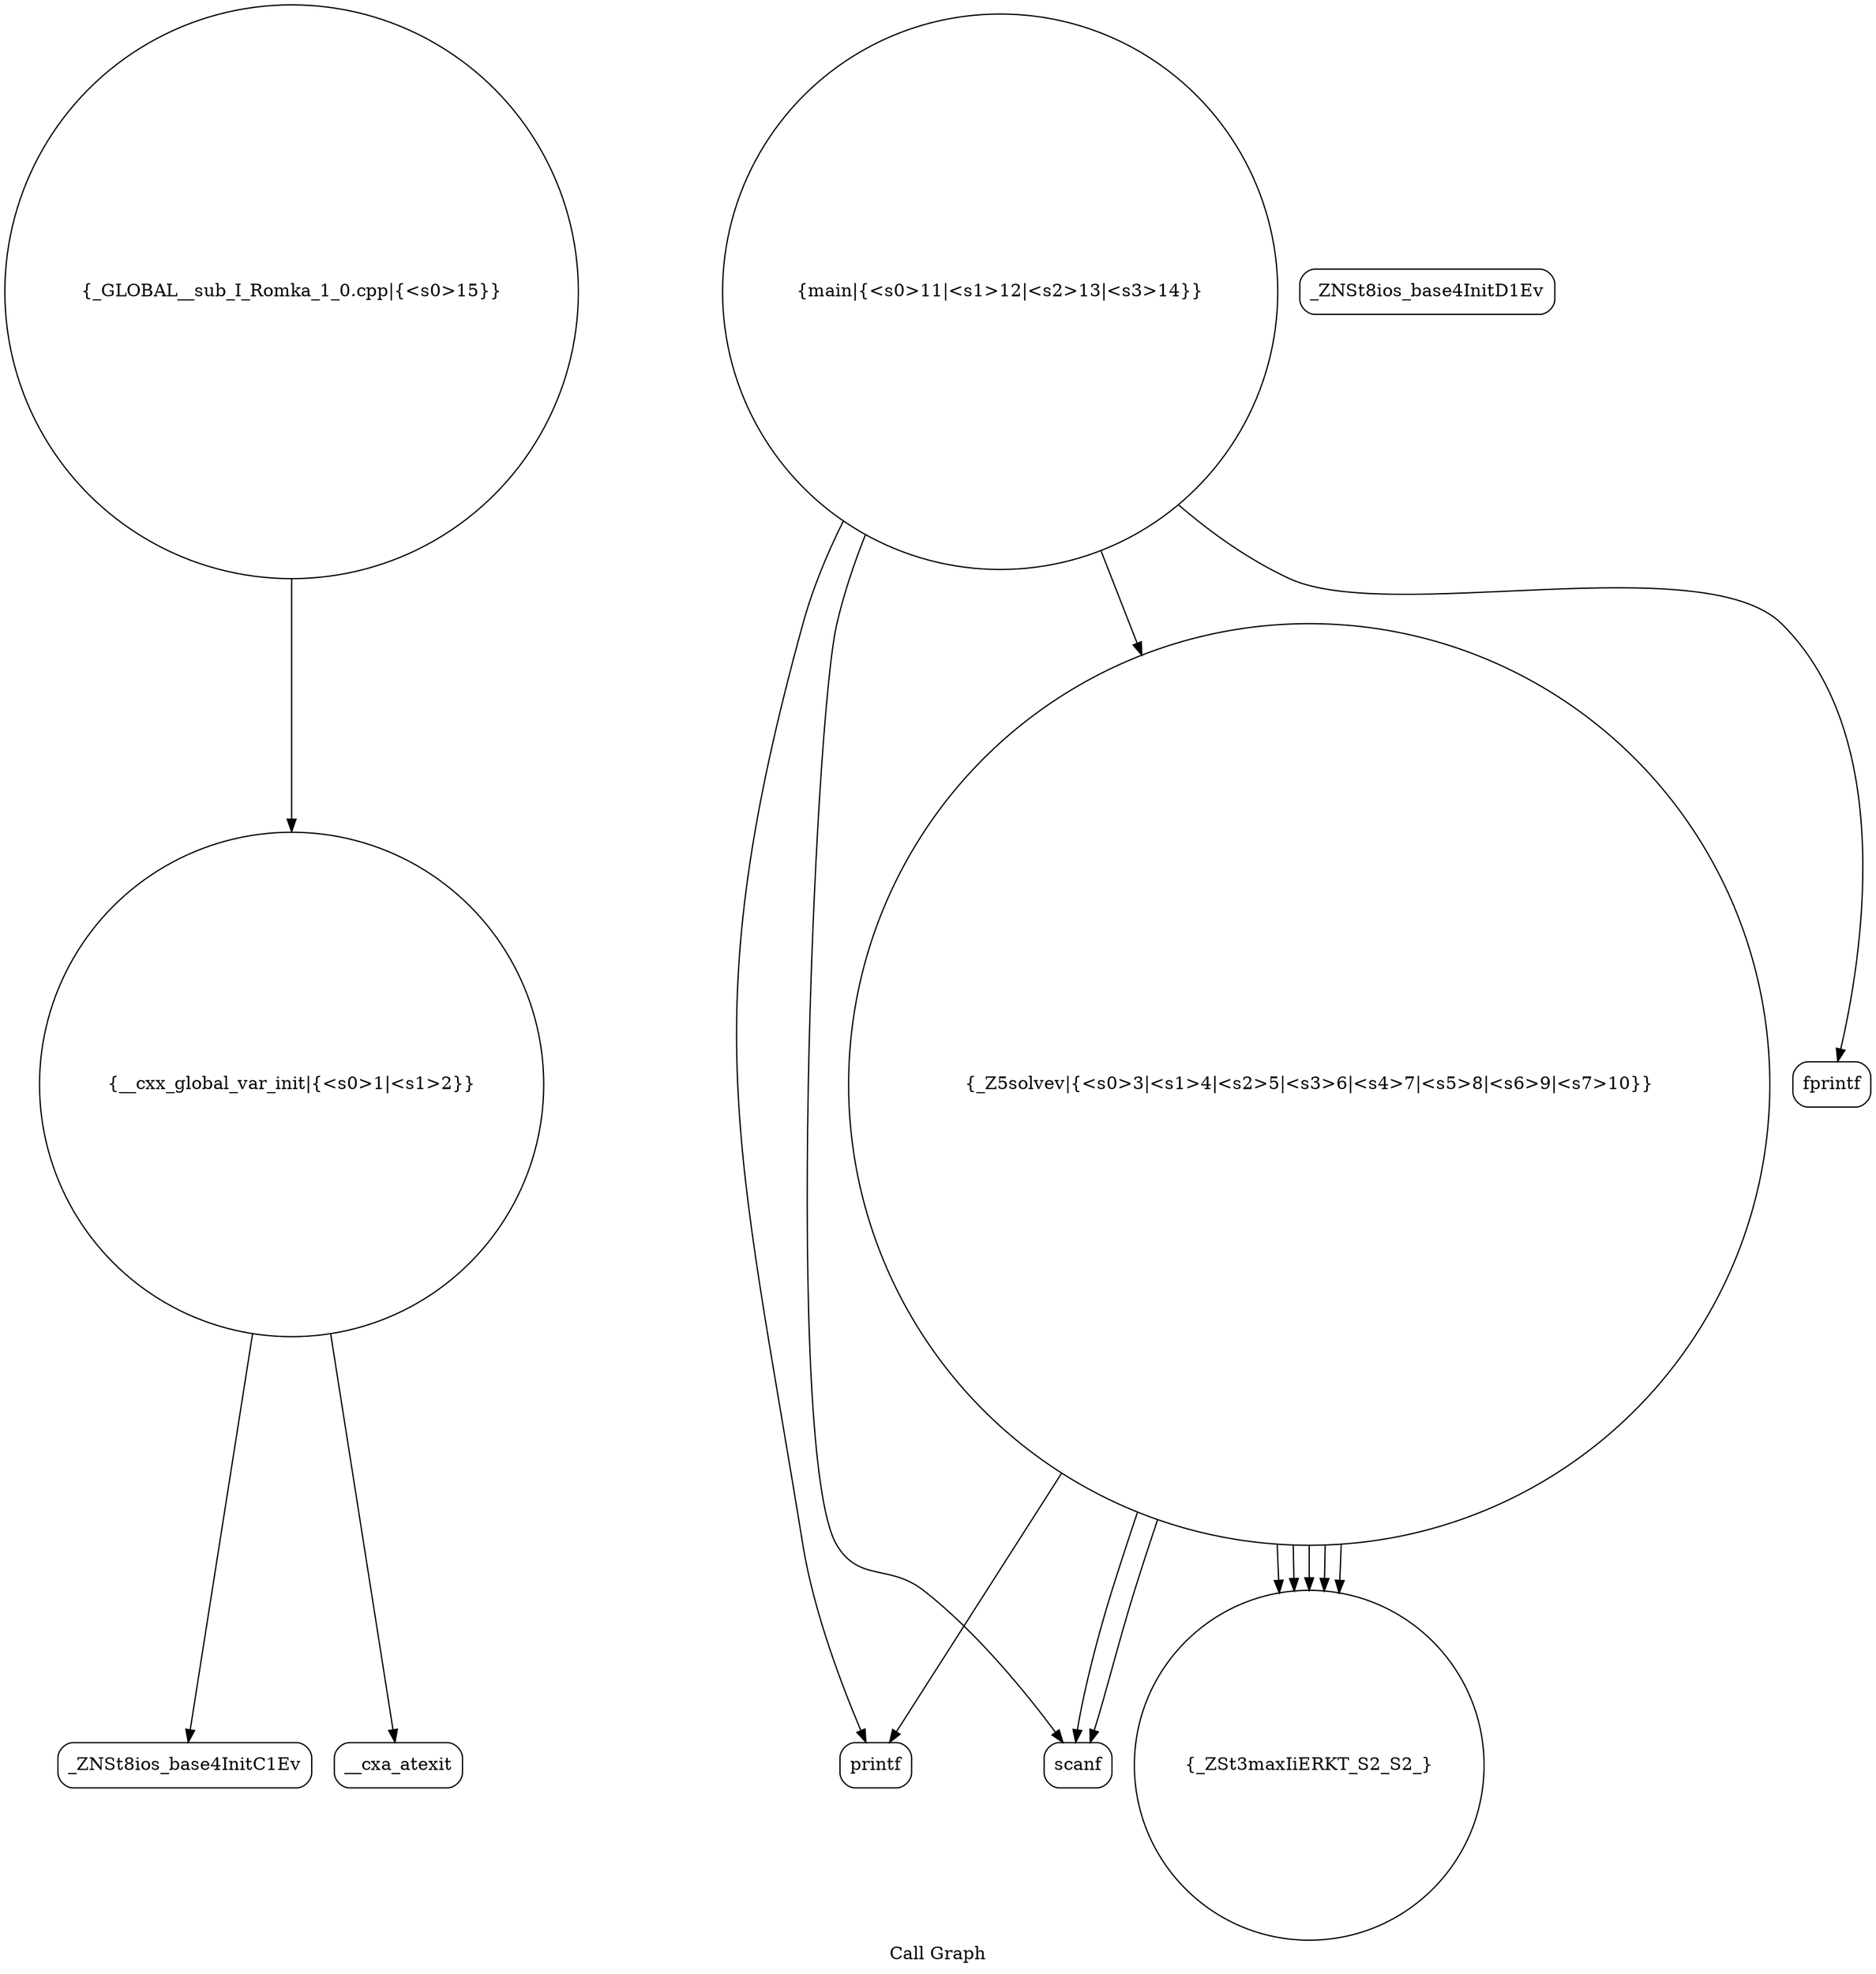 digraph "Call Graph" {
	label="Call Graph";

	Node0x555e1d926da0 [shape=record,shape=circle,label="{__cxx_global_var_init|{<s0>1|<s1>2}}"];
	Node0x555e1d926da0:s0 -> Node0x555e1d927230[color=black];
	Node0x555e1d926da0:s1 -> Node0x555e1d927330[color=black];
	Node0x555e1d927530 [shape=record,shape=Mrecord,label="{printf}"];
	Node0x555e1d9272b0 [shape=record,shape=Mrecord,label="{_ZNSt8ios_base4InitD1Ev}"];
	Node0x555e1d927630 [shape=record,shape=Mrecord,label="{fprintf}"];
	Node0x555e1d9273b0 [shape=record,shape=circle,label="{_Z5solvev|{<s0>3|<s1>4|<s2>5|<s3>6|<s4>7|<s5>8|<s6>9|<s7>10}}"];
	Node0x555e1d9273b0:s0 -> Node0x555e1d927430[color=black];
	Node0x555e1d9273b0:s1 -> Node0x555e1d927430[color=black];
	Node0x555e1d9273b0:s2 -> Node0x555e1d9274b0[color=black];
	Node0x555e1d9273b0:s3 -> Node0x555e1d9274b0[color=black];
	Node0x555e1d9273b0:s4 -> Node0x555e1d9274b0[color=black];
	Node0x555e1d9273b0:s5 -> Node0x555e1d9274b0[color=black];
	Node0x555e1d9273b0:s6 -> Node0x555e1d9274b0[color=black];
	Node0x555e1d9273b0:s7 -> Node0x555e1d927530[color=black];
	Node0x555e1d9274b0 [shape=record,shape=circle,label="{_ZSt3maxIiERKT_S2_S2_}"];
	Node0x555e1d927230 [shape=record,shape=Mrecord,label="{_ZNSt8ios_base4InitC1Ev}"];
	Node0x555e1d9275b0 [shape=record,shape=circle,label="{main|{<s0>11|<s1>12|<s2>13|<s3>14}}"];
	Node0x555e1d9275b0:s0 -> Node0x555e1d927430[color=black];
	Node0x555e1d9275b0:s1 -> Node0x555e1d927530[color=black];
	Node0x555e1d9275b0:s2 -> Node0x555e1d9273b0[color=black];
	Node0x555e1d9275b0:s3 -> Node0x555e1d927630[color=black];
	Node0x555e1d927330 [shape=record,shape=Mrecord,label="{__cxa_atexit}"];
	Node0x555e1d9276b0 [shape=record,shape=circle,label="{_GLOBAL__sub_I_Romka_1_0.cpp|{<s0>15}}"];
	Node0x555e1d9276b0:s0 -> Node0x555e1d926da0[color=black];
	Node0x555e1d927430 [shape=record,shape=Mrecord,label="{scanf}"];
}

